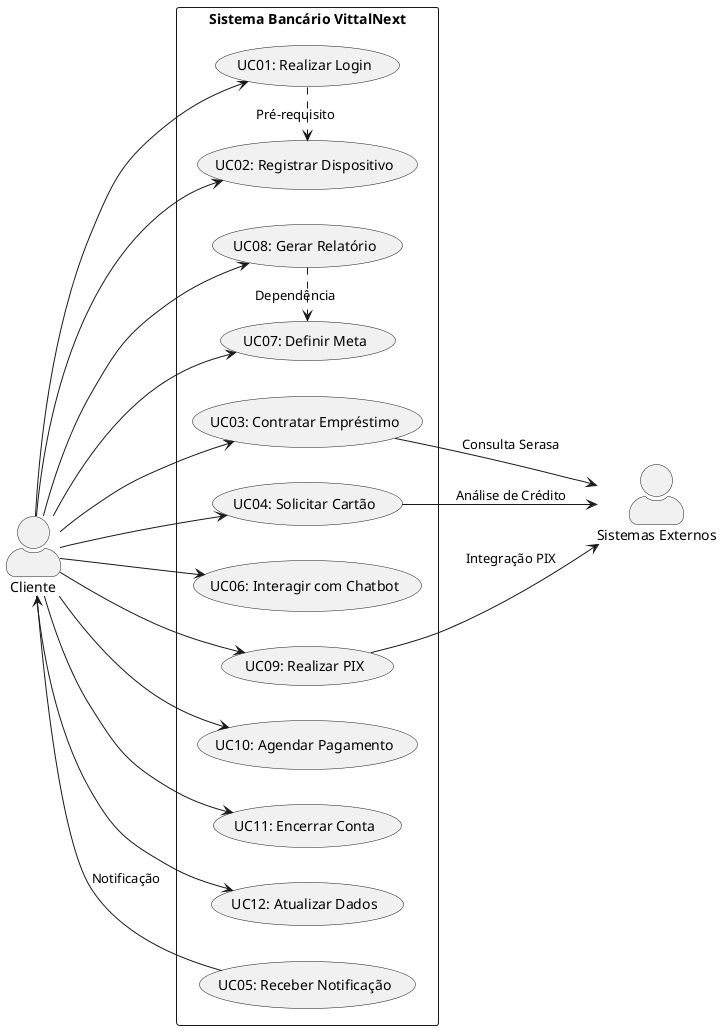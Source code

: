 @startuml
left to right direction
skinparam actorStyle awesome
actor Cliente as C
actor "Sistemas Externos" as SE

rectangle "Sistema Bancário VittalNext" {
  (UC01: Realizar Login) as UC01
  (UC02: Registrar Dispositivo) as UC02
  (UC03: Contratar Empréstimo) as UC03
  (UC04: Solicitar Cartão) as UC04
  (UC05: Receber Notificação) as UC05
  (UC06: Interagir com Chatbot) as UC06
  (UC07: Definir Meta) as UC07
  (UC08: Gerar Relatório) as UC08
  (UC09: Realizar PIX) as UC09
  (UC10: Agendar Pagamento) as UC10
  (UC11: Encerrar Conta) as UC11
  (UC12: Atualizar Dados) as UC12
}

C --> UC01
C --> UC02
C --> UC03
C --> UC04
C --> UC06
C --> UC07
C --> UC08
C --> UC09
C --> UC10
C --> UC11
C --> UC12

UC05 --> C : Notificação
UC03 --> SE : Consulta Serasa
UC09 --> SE : Integração PIX
UC04 --> SE : Análise de Crédito

' Relações entre casos de uso
UC01 .> UC02 : Pré-requisito
' UC01 .> UC07 : Pré-requisito
UC08 .> UC07 : Dependência
@enduml